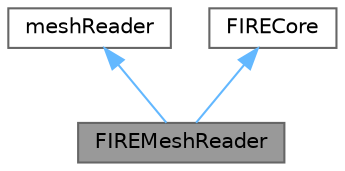 digraph "FIREMeshReader"
{
 // LATEX_PDF_SIZE
  bgcolor="transparent";
  edge [fontname=Helvetica,fontsize=10,labelfontname=Helvetica,labelfontsize=10];
  node [fontname=Helvetica,fontsize=10,shape=box,height=0.2,width=0.4];
  Node1 [id="Node000001",label="FIREMeshReader",height=0.2,width=0.4,color="gray40", fillcolor="grey60", style="filled", fontcolor="black",tooltip="Read AVL/FIRE fpma, fpmb files."];
  Node2 -> Node1 [id="edge1_Node000001_Node000002",dir="back",color="steelblue1",style="solid",tooltip=" "];
  Node2 [id="Node000002",label="meshReader",height=0.2,width=0.4,color="gray40", fillcolor="white", style="filled",URL="$classFoam_1_1meshReader.html",tooltip="This class supports creating polyMeshes with baffles."];
  Node3 -> Node1 [id="edge2_Node000001_Node000003",dir="back",color="steelblue1",style="solid",tooltip=" "];
  Node3 [id="Node000003",label="FIRECore",height=0.2,width=0.4,color="gray40", fillcolor="white", style="filled",URL="$classFoam_1_1fileFormats_1_1FIRECore.html",tooltip="Core routines used when reading/writing AVL/FIRE files."];
}
